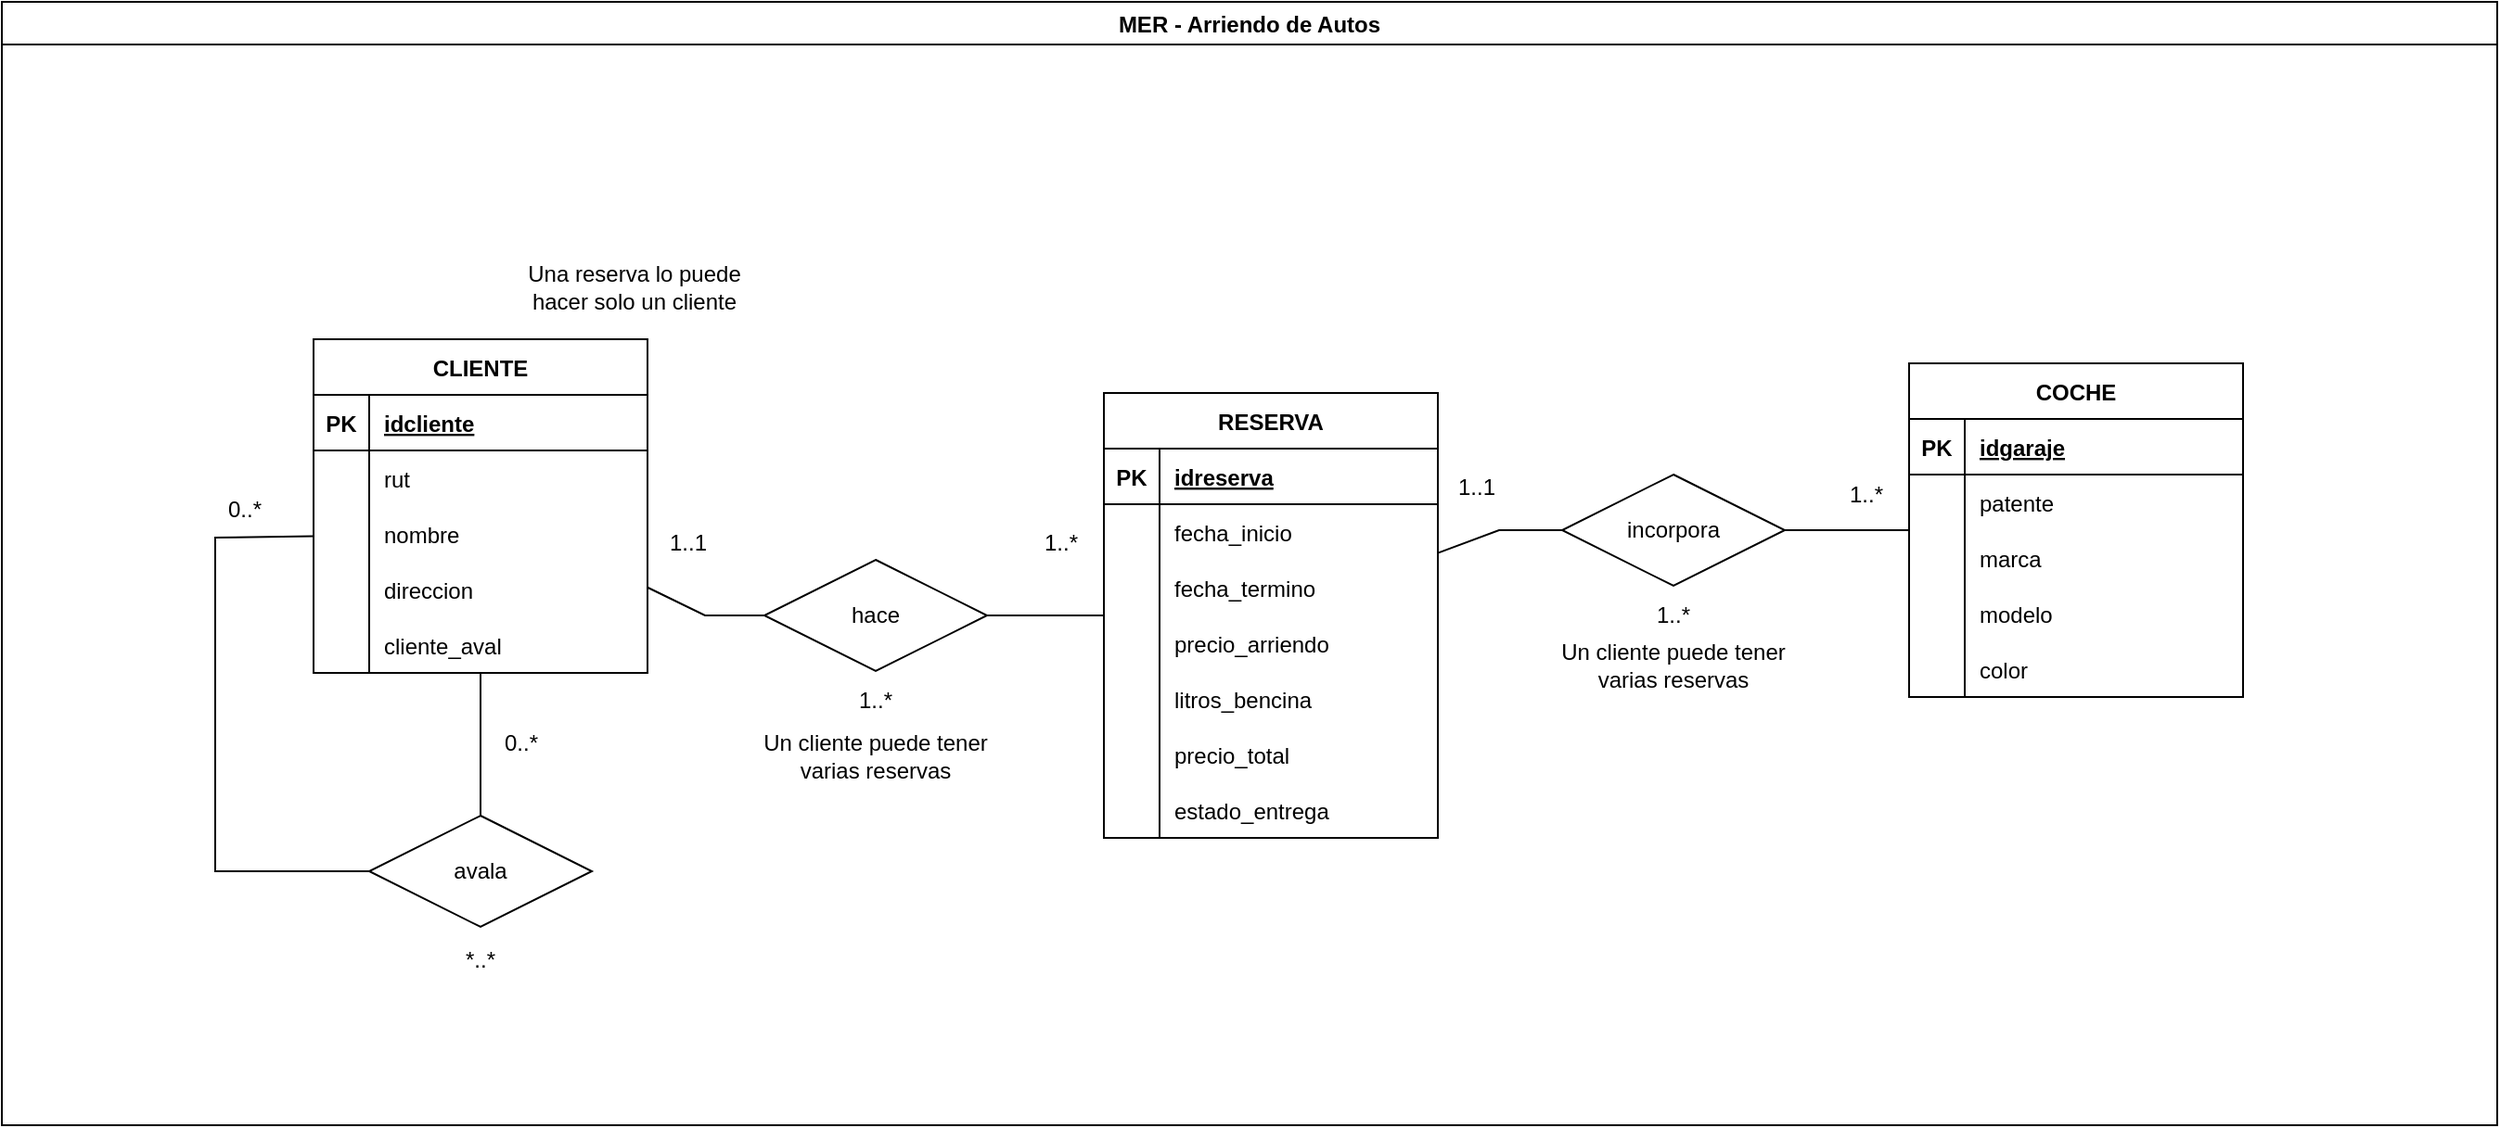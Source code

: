 <mxfile version="20.8.10" type="device" pages="2"><diagram name="Arriendo de Autos" id="on0xJpA4f5LXQlFilFuR"><mxGraphModel dx="1728" dy="1052" grid="0" gridSize="10" guides="1" tooltips="1" connect="1" arrows="1" fold="1" page="1" pageScale="1" pageWidth="4681" pageHeight="3300" math="0" shadow="0"><root><mxCell id="0"/><mxCell id="1" parent="0"/><mxCell id="BoOk0AeEKOpEovu8VOL7-5" value="MER - Arriendo de Autos" style="swimlane;" vertex="1" parent="1"><mxGeometry x="1607" y="869" width="1345" height="606" as="geometry"><mxRectangle x="2313" y="1107" width="176" height="26" as="alternateBounds"/></mxGeometry></mxCell><mxCell id="BoOk0AeEKOpEovu8VOL7-6" value="CLIENTE" style="shape=table;startSize=30;container=1;collapsible=1;childLayout=tableLayout;fixedRows=1;rowLines=0;fontStyle=1;align=center;resizeLast=1;" vertex="1" parent="BoOk0AeEKOpEovu8VOL7-5"><mxGeometry x="168" y="182" width="180" height="180" as="geometry"/></mxCell><mxCell id="BoOk0AeEKOpEovu8VOL7-7" value="" style="shape=tableRow;horizontal=0;startSize=0;swimlaneHead=0;swimlaneBody=0;fillColor=none;collapsible=0;dropTarget=0;points=[[0,0.5],[1,0.5]];portConstraint=eastwest;top=0;left=0;right=0;bottom=1;" vertex="1" parent="BoOk0AeEKOpEovu8VOL7-6"><mxGeometry y="30" width="180" height="30" as="geometry"/></mxCell><mxCell id="BoOk0AeEKOpEovu8VOL7-8" value="PK" style="shape=partialRectangle;connectable=0;fillColor=none;top=0;left=0;bottom=0;right=0;fontStyle=1;overflow=hidden;" vertex="1" parent="BoOk0AeEKOpEovu8VOL7-7"><mxGeometry width="30" height="30" as="geometry"><mxRectangle width="30" height="30" as="alternateBounds"/></mxGeometry></mxCell><mxCell id="BoOk0AeEKOpEovu8VOL7-9" value="idcliente" style="shape=partialRectangle;connectable=0;fillColor=none;top=0;left=0;bottom=0;right=0;align=left;spacingLeft=6;fontStyle=5;overflow=hidden;" vertex="1" parent="BoOk0AeEKOpEovu8VOL7-7"><mxGeometry x="30" width="150" height="30" as="geometry"><mxRectangle width="150" height="30" as="alternateBounds"/></mxGeometry></mxCell><mxCell id="BoOk0AeEKOpEovu8VOL7-10" value="" style="shape=tableRow;horizontal=0;startSize=0;swimlaneHead=0;swimlaneBody=0;fillColor=none;collapsible=0;dropTarget=0;points=[[0,0.5],[1,0.5]];portConstraint=eastwest;top=0;left=0;right=0;bottom=0;" vertex="1" parent="BoOk0AeEKOpEovu8VOL7-6"><mxGeometry y="60" width="180" height="30" as="geometry"/></mxCell><mxCell id="BoOk0AeEKOpEovu8VOL7-11" value="" style="shape=partialRectangle;connectable=0;fillColor=none;top=0;left=0;bottom=0;right=0;editable=1;overflow=hidden;" vertex="1" parent="BoOk0AeEKOpEovu8VOL7-10"><mxGeometry width="30" height="30" as="geometry"><mxRectangle width="30" height="30" as="alternateBounds"/></mxGeometry></mxCell><mxCell id="BoOk0AeEKOpEovu8VOL7-12" value="rut" style="shape=partialRectangle;connectable=0;fillColor=none;top=0;left=0;bottom=0;right=0;align=left;spacingLeft=6;overflow=hidden;" vertex="1" parent="BoOk0AeEKOpEovu8VOL7-10"><mxGeometry x="30" width="150" height="30" as="geometry"><mxRectangle width="150" height="30" as="alternateBounds"/></mxGeometry></mxCell><mxCell id="BoOk0AeEKOpEovu8VOL7-13" value="" style="shape=tableRow;horizontal=0;startSize=0;swimlaneHead=0;swimlaneBody=0;fillColor=none;collapsible=0;dropTarget=0;points=[[0,0.5],[1,0.5]];portConstraint=eastwest;top=0;left=0;right=0;bottom=0;" vertex="1" parent="BoOk0AeEKOpEovu8VOL7-6"><mxGeometry y="90" width="180" height="30" as="geometry"/></mxCell><mxCell id="BoOk0AeEKOpEovu8VOL7-14" value="" style="shape=partialRectangle;connectable=0;fillColor=none;top=0;left=0;bottom=0;right=0;editable=1;overflow=hidden;" vertex="1" parent="BoOk0AeEKOpEovu8VOL7-13"><mxGeometry width="30" height="30" as="geometry"><mxRectangle width="30" height="30" as="alternateBounds"/></mxGeometry></mxCell><mxCell id="BoOk0AeEKOpEovu8VOL7-15" value="nombre" style="shape=partialRectangle;connectable=0;fillColor=none;top=0;left=0;bottom=0;right=0;align=left;spacingLeft=6;overflow=hidden;" vertex="1" parent="BoOk0AeEKOpEovu8VOL7-13"><mxGeometry x="30" width="150" height="30" as="geometry"><mxRectangle width="150" height="30" as="alternateBounds"/></mxGeometry></mxCell><mxCell id="BoOk0AeEKOpEovu8VOL7-16" value="" style="shape=tableRow;horizontal=0;startSize=0;swimlaneHead=0;swimlaneBody=0;fillColor=none;collapsible=0;dropTarget=0;points=[[0,0.5],[1,0.5]];portConstraint=eastwest;top=0;left=0;right=0;bottom=0;" vertex="1" parent="BoOk0AeEKOpEovu8VOL7-6"><mxGeometry y="120" width="180" height="30" as="geometry"/></mxCell><mxCell id="BoOk0AeEKOpEovu8VOL7-17" value="" style="shape=partialRectangle;connectable=0;fillColor=none;top=0;left=0;bottom=0;right=0;editable=1;overflow=hidden;" vertex="1" parent="BoOk0AeEKOpEovu8VOL7-16"><mxGeometry width="30" height="30" as="geometry"><mxRectangle width="30" height="30" as="alternateBounds"/></mxGeometry></mxCell><mxCell id="BoOk0AeEKOpEovu8VOL7-18" value="direccion" style="shape=partialRectangle;connectable=0;fillColor=none;top=0;left=0;bottom=0;right=0;align=left;spacingLeft=6;overflow=hidden;" vertex="1" parent="BoOk0AeEKOpEovu8VOL7-16"><mxGeometry x="30" width="150" height="30" as="geometry"><mxRectangle width="150" height="30" as="alternateBounds"/></mxGeometry></mxCell><mxCell id="BoOk0AeEKOpEovu8VOL7-19" value="" style="shape=tableRow;horizontal=0;startSize=0;swimlaneHead=0;swimlaneBody=0;fillColor=none;collapsible=0;dropTarget=0;points=[[0,0.5],[1,0.5]];portConstraint=eastwest;top=0;left=0;right=0;bottom=0;" vertex="1" parent="BoOk0AeEKOpEovu8VOL7-6"><mxGeometry y="150" width="180" height="30" as="geometry"/></mxCell><mxCell id="BoOk0AeEKOpEovu8VOL7-20" value="" style="shape=partialRectangle;connectable=0;fillColor=none;top=0;left=0;bottom=0;right=0;editable=1;overflow=hidden;" vertex="1" parent="BoOk0AeEKOpEovu8VOL7-19"><mxGeometry width="30" height="30" as="geometry"><mxRectangle width="30" height="30" as="alternateBounds"/></mxGeometry></mxCell><mxCell id="BoOk0AeEKOpEovu8VOL7-21" value="cliente_aval" style="shape=partialRectangle;connectable=0;fillColor=none;top=0;left=0;bottom=0;right=0;align=left;spacingLeft=6;overflow=hidden;" vertex="1" parent="BoOk0AeEKOpEovu8VOL7-19"><mxGeometry x="30" width="150" height="30" as="geometry"><mxRectangle width="150" height="30" as="alternateBounds"/></mxGeometry></mxCell><mxCell id="BoOk0AeEKOpEovu8VOL7-22" value="RESERVA" style="shape=table;startSize=30;container=1;collapsible=1;childLayout=tableLayout;fixedRows=1;rowLines=0;fontStyle=1;align=center;resizeLast=1;" vertex="1" parent="BoOk0AeEKOpEovu8VOL7-5"><mxGeometry x="594" y="211" width="180" height="240" as="geometry"/></mxCell><mxCell id="BoOk0AeEKOpEovu8VOL7-23" value="" style="shape=tableRow;horizontal=0;startSize=0;swimlaneHead=0;swimlaneBody=0;fillColor=none;collapsible=0;dropTarget=0;points=[[0,0.5],[1,0.5]];portConstraint=eastwest;top=0;left=0;right=0;bottom=1;" vertex="1" parent="BoOk0AeEKOpEovu8VOL7-22"><mxGeometry y="30" width="180" height="30" as="geometry"/></mxCell><mxCell id="BoOk0AeEKOpEovu8VOL7-24" value="PK" style="shape=partialRectangle;connectable=0;fillColor=none;top=0;left=0;bottom=0;right=0;fontStyle=1;overflow=hidden;" vertex="1" parent="BoOk0AeEKOpEovu8VOL7-23"><mxGeometry width="30" height="30" as="geometry"><mxRectangle width="30" height="30" as="alternateBounds"/></mxGeometry></mxCell><mxCell id="BoOk0AeEKOpEovu8VOL7-25" value="idreserva" style="shape=partialRectangle;connectable=0;fillColor=none;top=0;left=0;bottom=0;right=0;align=left;spacingLeft=6;fontStyle=5;overflow=hidden;" vertex="1" parent="BoOk0AeEKOpEovu8VOL7-23"><mxGeometry x="30" width="150" height="30" as="geometry"><mxRectangle width="150" height="30" as="alternateBounds"/></mxGeometry></mxCell><mxCell id="BoOk0AeEKOpEovu8VOL7-26" value="" style="shape=tableRow;horizontal=0;startSize=0;swimlaneHead=0;swimlaneBody=0;fillColor=none;collapsible=0;dropTarget=0;points=[[0,0.5],[1,0.5]];portConstraint=eastwest;top=0;left=0;right=0;bottom=0;" vertex="1" parent="BoOk0AeEKOpEovu8VOL7-22"><mxGeometry y="60" width="180" height="30" as="geometry"/></mxCell><mxCell id="BoOk0AeEKOpEovu8VOL7-27" value="" style="shape=partialRectangle;connectable=0;fillColor=none;top=0;left=0;bottom=0;right=0;editable=1;overflow=hidden;" vertex="1" parent="BoOk0AeEKOpEovu8VOL7-26"><mxGeometry width="30" height="30" as="geometry"><mxRectangle width="30" height="30" as="alternateBounds"/></mxGeometry></mxCell><mxCell id="BoOk0AeEKOpEovu8VOL7-28" value="fecha_inicio" style="shape=partialRectangle;connectable=0;fillColor=none;top=0;left=0;bottom=0;right=0;align=left;spacingLeft=6;overflow=hidden;" vertex="1" parent="BoOk0AeEKOpEovu8VOL7-26"><mxGeometry x="30" width="150" height="30" as="geometry"><mxRectangle width="150" height="30" as="alternateBounds"/></mxGeometry></mxCell><mxCell id="BoOk0AeEKOpEovu8VOL7-29" value="" style="shape=tableRow;horizontal=0;startSize=0;swimlaneHead=0;swimlaneBody=0;fillColor=none;collapsible=0;dropTarget=0;points=[[0,0.5],[1,0.5]];portConstraint=eastwest;top=0;left=0;right=0;bottom=0;" vertex="1" parent="BoOk0AeEKOpEovu8VOL7-22"><mxGeometry y="90" width="180" height="30" as="geometry"/></mxCell><mxCell id="BoOk0AeEKOpEovu8VOL7-30" value="" style="shape=partialRectangle;connectable=0;fillColor=none;top=0;left=0;bottom=0;right=0;editable=1;overflow=hidden;" vertex="1" parent="BoOk0AeEKOpEovu8VOL7-29"><mxGeometry width="30" height="30" as="geometry"><mxRectangle width="30" height="30" as="alternateBounds"/></mxGeometry></mxCell><mxCell id="BoOk0AeEKOpEovu8VOL7-31" value="fecha_termino" style="shape=partialRectangle;connectable=0;fillColor=none;top=0;left=0;bottom=0;right=0;align=left;spacingLeft=6;overflow=hidden;" vertex="1" parent="BoOk0AeEKOpEovu8VOL7-29"><mxGeometry x="30" width="150" height="30" as="geometry"><mxRectangle width="150" height="30" as="alternateBounds"/></mxGeometry></mxCell><mxCell id="BoOk0AeEKOpEovu8VOL7-32" value="" style="shape=tableRow;horizontal=0;startSize=0;swimlaneHead=0;swimlaneBody=0;fillColor=none;collapsible=0;dropTarget=0;points=[[0,0.5],[1,0.5]];portConstraint=eastwest;top=0;left=0;right=0;bottom=0;" vertex="1" parent="BoOk0AeEKOpEovu8VOL7-22"><mxGeometry y="120" width="180" height="30" as="geometry"/></mxCell><mxCell id="BoOk0AeEKOpEovu8VOL7-33" value="" style="shape=partialRectangle;connectable=0;fillColor=none;top=0;left=0;bottom=0;right=0;editable=1;overflow=hidden;" vertex="1" parent="BoOk0AeEKOpEovu8VOL7-32"><mxGeometry width="30" height="30" as="geometry"><mxRectangle width="30" height="30" as="alternateBounds"/></mxGeometry></mxCell><mxCell id="BoOk0AeEKOpEovu8VOL7-34" value="precio_arriendo" style="shape=partialRectangle;connectable=0;fillColor=none;top=0;left=0;bottom=0;right=0;align=left;spacingLeft=6;overflow=hidden;" vertex="1" parent="BoOk0AeEKOpEovu8VOL7-32"><mxGeometry x="30" width="150" height="30" as="geometry"><mxRectangle width="150" height="30" as="alternateBounds"/></mxGeometry></mxCell><mxCell id="BoOk0AeEKOpEovu8VOL7-35" value="" style="shape=tableRow;horizontal=0;startSize=0;swimlaneHead=0;swimlaneBody=0;fillColor=none;collapsible=0;dropTarget=0;points=[[0,0.5],[1,0.5]];portConstraint=eastwest;top=0;left=0;right=0;bottom=0;" vertex="1" parent="BoOk0AeEKOpEovu8VOL7-22"><mxGeometry y="150" width="180" height="30" as="geometry"/></mxCell><mxCell id="BoOk0AeEKOpEovu8VOL7-36" value="" style="shape=partialRectangle;connectable=0;fillColor=none;top=0;left=0;bottom=0;right=0;editable=1;overflow=hidden;" vertex="1" parent="BoOk0AeEKOpEovu8VOL7-35"><mxGeometry width="30" height="30" as="geometry"><mxRectangle width="30" height="30" as="alternateBounds"/></mxGeometry></mxCell><mxCell id="BoOk0AeEKOpEovu8VOL7-37" value="litros_bencina" style="shape=partialRectangle;connectable=0;fillColor=none;top=0;left=0;bottom=0;right=0;align=left;spacingLeft=6;overflow=hidden;" vertex="1" parent="BoOk0AeEKOpEovu8VOL7-35"><mxGeometry x="30" width="150" height="30" as="geometry"><mxRectangle width="150" height="30" as="alternateBounds"/></mxGeometry></mxCell><mxCell id="BoOk0AeEKOpEovu8VOL7-38" value="" style="shape=tableRow;horizontal=0;startSize=0;swimlaneHead=0;swimlaneBody=0;fillColor=none;collapsible=0;dropTarget=0;points=[[0,0.5],[1,0.5]];portConstraint=eastwest;top=0;left=0;right=0;bottom=0;" vertex="1" parent="BoOk0AeEKOpEovu8VOL7-22"><mxGeometry y="180" width="180" height="30" as="geometry"/></mxCell><mxCell id="BoOk0AeEKOpEovu8VOL7-39" value="" style="shape=partialRectangle;connectable=0;fillColor=none;top=0;left=0;bottom=0;right=0;editable=1;overflow=hidden;" vertex="1" parent="BoOk0AeEKOpEovu8VOL7-38"><mxGeometry width="30" height="30" as="geometry"><mxRectangle width="30" height="30" as="alternateBounds"/></mxGeometry></mxCell><mxCell id="BoOk0AeEKOpEovu8VOL7-40" value="precio_total" style="shape=partialRectangle;connectable=0;fillColor=none;top=0;left=0;bottom=0;right=0;align=left;spacingLeft=6;overflow=hidden;" vertex="1" parent="BoOk0AeEKOpEovu8VOL7-38"><mxGeometry x="30" width="150" height="30" as="geometry"><mxRectangle width="150" height="30" as="alternateBounds"/></mxGeometry></mxCell><mxCell id="BoOk0AeEKOpEovu8VOL7-41" value="" style="shape=tableRow;horizontal=0;startSize=0;swimlaneHead=0;swimlaneBody=0;fillColor=none;collapsible=0;dropTarget=0;points=[[0,0.5],[1,0.5]];portConstraint=eastwest;top=0;left=0;right=0;bottom=0;" vertex="1" parent="BoOk0AeEKOpEovu8VOL7-22"><mxGeometry y="210" width="180" height="30" as="geometry"/></mxCell><mxCell id="BoOk0AeEKOpEovu8VOL7-42" value="" style="shape=partialRectangle;connectable=0;fillColor=none;top=0;left=0;bottom=0;right=0;editable=1;overflow=hidden;" vertex="1" parent="BoOk0AeEKOpEovu8VOL7-41"><mxGeometry width="30" height="30" as="geometry"><mxRectangle width="30" height="30" as="alternateBounds"/></mxGeometry></mxCell><mxCell id="BoOk0AeEKOpEovu8VOL7-43" value="estado_entrega" style="shape=partialRectangle;connectable=0;fillColor=none;top=0;left=0;bottom=0;right=0;align=left;spacingLeft=6;overflow=hidden;" vertex="1" parent="BoOk0AeEKOpEovu8VOL7-41"><mxGeometry x="30" width="150" height="30" as="geometry"><mxRectangle width="150" height="30" as="alternateBounds"/></mxGeometry></mxCell><mxCell id="BoOk0AeEKOpEovu8VOL7-44" value="COCHE" style="shape=table;startSize=30;container=1;collapsible=1;childLayout=tableLayout;fixedRows=1;rowLines=0;fontStyle=1;align=center;resizeLast=1;" vertex="1" parent="BoOk0AeEKOpEovu8VOL7-5"><mxGeometry x="1028" y="195" width="180" height="180" as="geometry"/></mxCell><mxCell id="BoOk0AeEKOpEovu8VOL7-45" value="" style="shape=tableRow;horizontal=0;startSize=0;swimlaneHead=0;swimlaneBody=0;fillColor=none;collapsible=0;dropTarget=0;points=[[0,0.5],[1,0.5]];portConstraint=eastwest;top=0;left=0;right=0;bottom=1;" vertex="1" parent="BoOk0AeEKOpEovu8VOL7-44"><mxGeometry y="30" width="180" height="30" as="geometry"/></mxCell><mxCell id="BoOk0AeEKOpEovu8VOL7-46" value="PK" style="shape=partialRectangle;connectable=0;fillColor=none;top=0;left=0;bottom=0;right=0;fontStyle=1;overflow=hidden;" vertex="1" parent="BoOk0AeEKOpEovu8VOL7-45"><mxGeometry width="30" height="30" as="geometry"><mxRectangle width="30" height="30" as="alternateBounds"/></mxGeometry></mxCell><mxCell id="BoOk0AeEKOpEovu8VOL7-47" value="idgaraje" style="shape=partialRectangle;connectable=0;fillColor=none;top=0;left=0;bottom=0;right=0;align=left;spacingLeft=6;fontStyle=5;overflow=hidden;" vertex="1" parent="BoOk0AeEKOpEovu8VOL7-45"><mxGeometry x="30" width="150" height="30" as="geometry"><mxRectangle width="150" height="30" as="alternateBounds"/></mxGeometry></mxCell><mxCell id="BoOk0AeEKOpEovu8VOL7-48" value="" style="shape=tableRow;horizontal=0;startSize=0;swimlaneHead=0;swimlaneBody=0;fillColor=none;collapsible=0;dropTarget=0;points=[[0,0.5],[1,0.5]];portConstraint=eastwest;top=0;left=0;right=0;bottom=0;" vertex="1" parent="BoOk0AeEKOpEovu8VOL7-44"><mxGeometry y="60" width="180" height="30" as="geometry"/></mxCell><mxCell id="BoOk0AeEKOpEovu8VOL7-49" value="" style="shape=partialRectangle;connectable=0;fillColor=none;top=0;left=0;bottom=0;right=0;editable=1;overflow=hidden;" vertex="1" parent="BoOk0AeEKOpEovu8VOL7-48"><mxGeometry width="30" height="30" as="geometry"><mxRectangle width="30" height="30" as="alternateBounds"/></mxGeometry></mxCell><mxCell id="BoOk0AeEKOpEovu8VOL7-50" value="patente" style="shape=partialRectangle;connectable=0;fillColor=none;top=0;left=0;bottom=0;right=0;align=left;spacingLeft=6;overflow=hidden;" vertex="1" parent="BoOk0AeEKOpEovu8VOL7-48"><mxGeometry x="30" width="150" height="30" as="geometry"><mxRectangle width="150" height="30" as="alternateBounds"/></mxGeometry></mxCell><mxCell id="BoOk0AeEKOpEovu8VOL7-51" value="" style="shape=tableRow;horizontal=0;startSize=0;swimlaneHead=0;swimlaneBody=0;fillColor=none;collapsible=0;dropTarget=0;points=[[0,0.5],[1,0.5]];portConstraint=eastwest;top=0;left=0;right=0;bottom=0;" vertex="1" parent="BoOk0AeEKOpEovu8VOL7-44"><mxGeometry y="90" width="180" height="30" as="geometry"/></mxCell><mxCell id="BoOk0AeEKOpEovu8VOL7-52" value="" style="shape=partialRectangle;connectable=0;fillColor=none;top=0;left=0;bottom=0;right=0;editable=1;overflow=hidden;" vertex="1" parent="BoOk0AeEKOpEovu8VOL7-51"><mxGeometry width="30" height="30" as="geometry"><mxRectangle width="30" height="30" as="alternateBounds"/></mxGeometry></mxCell><mxCell id="BoOk0AeEKOpEovu8VOL7-53" value="marca" style="shape=partialRectangle;connectable=0;fillColor=none;top=0;left=0;bottom=0;right=0;align=left;spacingLeft=6;overflow=hidden;" vertex="1" parent="BoOk0AeEKOpEovu8VOL7-51"><mxGeometry x="30" width="150" height="30" as="geometry"><mxRectangle width="150" height="30" as="alternateBounds"/></mxGeometry></mxCell><mxCell id="BoOk0AeEKOpEovu8VOL7-54" value="" style="shape=tableRow;horizontal=0;startSize=0;swimlaneHead=0;swimlaneBody=0;fillColor=none;collapsible=0;dropTarget=0;points=[[0,0.5],[1,0.5]];portConstraint=eastwest;top=0;left=0;right=0;bottom=0;" vertex="1" parent="BoOk0AeEKOpEovu8VOL7-44"><mxGeometry y="120" width="180" height="30" as="geometry"/></mxCell><mxCell id="BoOk0AeEKOpEovu8VOL7-55" value="" style="shape=partialRectangle;connectable=0;fillColor=none;top=0;left=0;bottom=0;right=0;editable=1;overflow=hidden;" vertex="1" parent="BoOk0AeEKOpEovu8VOL7-54"><mxGeometry width="30" height="30" as="geometry"><mxRectangle width="30" height="30" as="alternateBounds"/></mxGeometry></mxCell><mxCell id="BoOk0AeEKOpEovu8VOL7-56" value="modelo" style="shape=partialRectangle;connectable=0;fillColor=none;top=0;left=0;bottom=0;right=0;align=left;spacingLeft=6;overflow=hidden;" vertex="1" parent="BoOk0AeEKOpEovu8VOL7-54"><mxGeometry x="30" width="150" height="30" as="geometry"><mxRectangle width="150" height="30" as="alternateBounds"/></mxGeometry></mxCell><mxCell id="BoOk0AeEKOpEovu8VOL7-57" value="" style="shape=tableRow;horizontal=0;startSize=0;swimlaneHead=0;swimlaneBody=0;fillColor=none;collapsible=0;dropTarget=0;points=[[0,0.5],[1,0.5]];portConstraint=eastwest;top=0;left=0;right=0;bottom=0;" vertex="1" parent="BoOk0AeEKOpEovu8VOL7-44"><mxGeometry y="150" width="180" height="30" as="geometry"/></mxCell><mxCell id="BoOk0AeEKOpEovu8VOL7-58" value="" style="shape=partialRectangle;connectable=0;fillColor=none;top=0;left=0;bottom=0;right=0;editable=1;overflow=hidden;" vertex="1" parent="BoOk0AeEKOpEovu8VOL7-57"><mxGeometry width="30" height="30" as="geometry"><mxRectangle width="30" height="30" as="alternateBounds"/></mxGeometry></mxCell><mxCell id="BoOk0AeEKOpEovu8VOL7-59" value="color" style="shape=partialRectangle;connectable=0;fillColor=none;top=0;left=0;bottom=0;right=0;align=left;spacingLeft=6;overflow=hidden;" vertex="1" parent="BoOk0AeEKOpEovu8VOL7-57"><mxGeometry x="30" width="150" height="30" as="geometry"><mxRectangle width="150" height="30" as="alternateBounds"/></mxGeometry></mxCell><mxCell id="BoOk0AeEKOpEovu8VOL7-66" value="Una reserva lo puede hacer solo un cliente" style="text;html=1;strokeColor=none;fillColor=none;align=center;verticalAlign=middle;whiteSpace=wrap;rounded=0;" vertex="1" parent="BoOk0AeEKOpEovu8VOL7-5"><mxGeometry x="271" y="139" width="140" height="30" as="geometry"/></mxCell><mxCell id="BoOk0AeEKOpEovu8VOL7-67" value="hace" style="shape=rhombus;perimeter=rhombusPerimeter;whiteSpace=wrap;html=1;align=center;" vertex="1" parent="BoOk0AeEKOpEovu8VOL7-5"><mxGeometry x="411" y="301" width="120" height="60" as="geometry"/></mxCell><mxCell id="BoOk0AeEKOpEovu8VOL7-68" value="" style="endArrow=none;html=1;rounded=0;" edge="1" parent="BoOk0AeEKOpEovu8VOL7-5" source="BoOk0AeEKOpEovu8VOL7-6" target="BoOk0AeEKOpEovu8VOL7-67"><mxGeometry relative="1" as="geometry"><mxPoint x="432" y="223" as="sourcePoint"/><mxPoint x="592" y="223" as="targetPoint"/><Array as="points"><mxPoint x="379" y="331"/></Array></mxGeometry></mxCell><mxCell id="BoOk0AeEKOpEovu8VOL7-69" value="" style="endArrow=none;html=1;rounded=0;" edge="1" parent="BoOk0AeEKOpEovu8VOL7-5" source="BoOk0AeEKOpEovu8VOL7-67" target="BoOk0AeEKOpEovu8VOL7-22"><mxGeometry relative="1" as="geometry"><mxPoint x="432" y="223" as="sourcePoint"/><mxPoint x="592" y="223" as="targetPoint"/></mxGeometry></mxCell><mxCell id="BoOk0AeEKOpEovu8VOL7-70" value="1..*" style="text;html=1;strokeColor=none;fillColor=none;align=center;verticalAlign=middle;whiteSpace=wrap;rounded=0;" vertex="1" parent="BoOk0AeEKOpEovu8VOL7-5"><mxGeometry x="453" y="362" width="36" height="30" as="geometry"/></mxCell><mxCell id="BoOk0AeEKOpEovu8VOL7-71" value="1..1" style="text;html=1;strokeColor=none;fillColor=none;align=center;verticalAlign=middle;whiteSpace=wrap;rounded=0;" vertex="1" parent="BoOk0AeEKOpEovu8VOL7-5"><mxGeometry x="352" y="277" width="36" height="30" as="geometry"/></mxCell><mxCell id="BoOk0AeEKOpEovu8VOL7-72" value="1..*" style="text;html=1;strokeColor=none;fillColor=none;align=center;verticalAlign=middle;whiteSpace=wrap;rounded=0;" vertex="1" parent="BoOk0AeEKOpEovu8VOL7-5"><mxGeometry x="553" y="277" width="36" height="30" as="geometry"/></mxCell><mxCell id="BoOk0AeEKOpEovu8VOL7-73" value="Un cliente puede tener varias reservas" style="text;html=1;strokeColor=none;fillColor=none;align=center;verticalAlign=middle;whiteSpace=wrap;rounded=0;" vertex="1" parent="BoOk0AeEKOpEovu8VOL7-5"><mxGeometry x="401" y="392" width="140" height="30" as="geometry"/></mxCell><mxCell id="BoOk0AeEKOpEovu8VOL7-74" value="avala" style="shape=rhombus;perimeter=rhombusPerimeter;whiteSpace=wrap;html=1;align=center;" vertex="1" parent="BoOk0AeEKOpEovu8VOL7-5"><mxGeometry x="198" y="439" width="120" height="60" as="geometry"/></mxCell><mxCell id="BoOk0AeEKOpEovu8VOL7-75" value="" style="endArrow=none;html=1;rounded=0;" edge="1" parent="BoOk0AeEKOpEovu8VOL7-5" source="BoOk0AeEKOpEovu8VOL7-74" target="BoOk0AeEKOpEovu8VOL7-6"><mxGeometry relative="1" as="geometry"><mxPoint x="427" y="349" as="sourcePoint"/><mxPoint x="587" y="349" as="targetPoint"/></mxGeometry></mxCell><mxCell id="BoOk0AeEKOpEovu8VOL7-77" value="0..*" style="text;html=1;strokeColor=none;fillColor=none;align=center;verticalAlign=middle;whiteSpace=wrap;rounded=0;" vertex="1" parent="BoOk0AeEKOpEovu8VOL7-5"><mxGeometry x="262" y="385" width="36" height="30" as="geometry"/></mxCell><mxCell id="BoOk0AeEKOpEovu8VOL7-78" value="0..*" style="text;html=1;strokeColor=none;fillColor=none;align=center;verticalAlign=middle;whiteSpace=wrap;rounded=0;" vertex="1" parent="BoOk0AeEKOpEovu8VOL7-5"><mxGeometry x="113" y="259" width="36" height="30" as="geometry"/></mxCell><mxCell id="BoOk0AeEKOpEovu8VOL7-79" value="" style="endArrow=none;html=1;rounded=0;" edge="1" parent="BoOk0AeEKOpEovu8VOL7-5" source="BoOk0AeEKOpEovu8VOL7-74" target="BoOk0AeEKOpEovu8VOL7-13"><mxGeometry relative="1" as="geometry"><mxPoint x="186" y="356" as="sourcePoint"/><mxPoint x="346" y="356" as="targetPoint"/><Array as="points"><mxPoint x="115" y="469"/><mxPoint x="115" y="289"/></Array></mxGeometry></mxCell><mxCell id="BoOk0AeEKOpEovu8VOL7-80" value="*..*" style="text;html=1;strokeColor=none;fillColor=none;align=center;verticalAlign=middle;whiteSpace=wrap;rounded=0;" vertex="1" parent="BoOk0AeEKOpEovu8VOL7-5"><mxGeometry x="240" y="502" width="36" height="30" as="geometry"/></mxCell><mxCell id="BoOk0AeEKOpEovu8VOL7-81" value="incorpora" style="shape=rhombus;perimeter=rhombusPerimeter;whiteSpace=wrap;html=1;align=center;" vertex="1" parent="BoOk0AeEKOpEovu8VOL7-5"><mxGeometry x="841" y="255" width="120" height="60" as="geometry"/></mxCell><mxCell id="BoOk0AeEKOpEovu8VOL7-82" value="" style="endArrow=none;html=1;rounded=0;" edge="1" parent="BoOk0AeEKOpEovu8VOL7-5" source="BoOk0AeEKOpEovu8VOL7-81" target="BoOk0AeEKOpEovu8VOL7-44"><mxGeometry relative="1" as="geometry"><mxPoint x="643" y="191" as="sourcePoint"/><mxPoint x="803" y="191" as="targetPoint"/></mxGeometry></mxCell><mxCell id="BoOk0AeEKOpEovu8VOL7-83" value="" style="endArrow=none;html=1;rounded=0;" edge="1" parent="BoOk0AeEKOpEovu8VOL7-5" source="BoOk0AeEKOpEovu8VOL7-22" target="BoOk0AeEKOpEovu8VOL7-81"><mxGeometry relative="1" as="geometry"><mxPoint x="643" y="191" as="sourcePoint"/><mxPoint x="803" y="191" as="targetPoint"/><Array as="points"><mxPoint x="807" y="285"/></Array></mxGeometry></mxCell><mxCell id="BoOk0AeEKOpEovu8VOL7-86" value="Un cliente puede tener varias reservas" style="text;html=1;strokeColor=none;fillColor=none;align=center;verticalAlign=middle;whiteSpace=wrap;rounded=0;" vertex="1" parent="BoOk0AeEKOpEovu8VOL7-5"><mxGeometry x="831" y="343" width="140" height="30" as="geometry"/></mxCell><mxCell id="BoOk0AeEKOpEovu8VOL7-87" value="1..*" style="text;html=1;strokeColor=none;fillColor=none;align=center;verticalAlign=middle;whiteSpace=wrap;rounded=0;" vertex="1" parent="BoOk0AeEKOpEovu8VOL7-5"><mxGeometry x="883" y="316" width="36" height="30" as="geometry"/></mxCell><mxCell id="BoOk0AeEKOpEovu8VOL7-88" value="1..1" style="text;html=1;strokeColor=none;fillColor=none;align=center;verticalAlign=middle;whiteSpace=wrap;rounded=0;" vertex="1" parent="BoOk0AeEKOpEovu8VOL7-5"><mxGeometry x="777" y="247" width="36" height="30" as="geometry"/></mxCell><mxCell id="BoOk0AeEKOpEovu8VOL7-89" value="1..*" style="text;html=1;strokeColor=none;fillColor=none;align=center;verticalAlign=middle;whiteSpace=wrap;rounded=0;" vertex="1" parent="BoOk0AeEKOpEovu8VOL7-5"><mxGeometry x="987" y="251" width="36" height="30" as="geometry"/></mxCell></root></mxGraphModel></diagram><diagram id="pkV5XSv-n9TFBbkfjUXM" name="Solucion (Profe) Arriendo de Autos"><mxGraphModel dx="909" dy="554" grid="0" gridSize="10" guides="1" tooltips="1" connect="1" arrows="1" fold="1" page="1" pageScale="1" pageWidth="4681" pageHeight="3300" math="0" shadow="0"><root><mxCell id="0"/><mxCell id="1" parent="0"/><mxCell id="fHX_Ppzi5SIe6Or9dFbE-1" value="MER - Arriendo de Autos (Solución Profe)" style="swimlane;" vertex="1" parent="1"><mxGeometry x="1079" y="576" width="1345" height="686" as="geometry"><mxRectangle x="2313" y="1107" width="176" height="26" as="alternateBounds"/></mxGeometry></mxCell><mxCell id="fHX_Ppzi5SIe6Or9dFbE-2" value="CLIENTE" style="shape=table;startSize=30;container=1;collapsible=1;childLayout=tableLayout;fixedRows=1;rowLines=0;fontStyle=1;align=center;resizeLast=1;" vertex="1" parent="fHX_Ppzi5SIe6Or9dFbE-1"><mxGeometry x="173" y="306" width="180" height="180" as="geometry"/></mxCell><mxCell id="fHX_Ppzi5SIe6Or9dFbE-3" value="" style="shape=tableRow;horizontal=0;startSize=0;swimlaneHead=0;swimlaneBody=0;fillColor=none;collapsible=0;dropTarget=0;points=[[0,0.5],[1,0.5]];portConstraint=eastwest;top=0;left=0;right=0;bottom=1;" vertex="1" parent="fHX_Ppzi5SIe6Or9dFbE-2"><mxGeometry y="30" width="180" height="30" as="geometry"/></mxCell><mxCell id="fHX_Ppzi5SIe6Or9dFbE-4" value="PK" style="shape=partialRectangle;connectable=0;fillColor=none;top=0;left=0;bottom=0;right=0;fontStyle=1;overflow=hidden;" vertex="1" parent="fHX_Ppzi5SIe6Or9dFbE-3"><mxGeometry width="30" height="30" as="geometry"><mxRectangle width="30" height="30" as="alternateBounds"/></mxGeometry></mxCell><mxCell id="fHX_Ppzi5SIe6Or9dFbE-5" value="codigo" style="shape=partialRectangle;connectable=0;fillColor=none;top=0;left=0;bottom=0;right=0;align=left;spacingLeft=6;fontStyle=5;overflow=hidden;" vertex="1" parent="fHX_Ppzi5SIe6Or9dFbE-3"><mxGeometry x="30" width="150" height="30" as="geometry"><mxRectangle width="150" height="30" as="alternateBounds"/></mxGeometry></mxCell><mxCell id="fHX_Ppzi5SIe6Or9dFbE-6" value="" style="shape=tableRow;horizontal=0;startSize=0;swimlaneHead=0;swimlaneBody=0;fillColor=none;collapsible=0;dropTarget=0;points=[[0,0.5],[1,0.5]];portConstraint=eastwest;top=0;left=0;right=0;bottom=0;" vertex="1" parent="fHX_Ppzi5SIe6Or9dFbE-2"><mxGeometry y="60" width="180" height="30" as="geometry"/></mxCell><mxCell id="fHX_Ppzi5SIe6Or9dFbE-7" value="" style="shape=partialRectangle;connectable=0;fillColor=none;top=0;left=0;bottom=0;right=0;editable=1;overflow=hidden;" vertex="1" parent="fHX_Ppzi5SIe6Or9dFbE-6"><mxGeometry width="30" height="30" as="geometry"><mxRectangle width="30" height="30" as="alternateBounds"/></mxGeometry></mxCell><mxCell id="fHX_Ppzi5SIe6Or9dFbE-8" value="rut" style="shape=partialRectangle;connectable=0;fillColor=none;top=0;left=0;bottom=0;right=0;align=left;spacingLeft=6;overflow=hidden;" vertex="1" parent="fHX_Ppzi5SIe6Or9dFbE-6"><mxGeometry x="30" width="150" height="30" as="geometry"><mxRectangle width="150" height="30" as="alternateBounds"/></mxGeometry></mxCell><mxCell id="fHX_Ppzi5SIe6Or9dFbE-9" value="" style="shape=tableRow;horizontal=0;startSize=0;swimlaneHead=0;swimlaneBody=0;fillColor=none;collapsible=0;dropTarget=0;points=[[0,0.5],[1,0.5]];portConstraint=eastwest;top=0;left=0;right=0;bottom=0;" vertex="1" parent="fHX_Ppzi5SIe6Or9dFbE-2"><mxGeometry y="90" width="180" height="30" as="geometry"/></mxCell><mxCell id="fHX_Ppzi5SIe6Or9dFbE-10" value="" style="shape=partialRectangle;connectable=0;fillColor=none;top=0;left=0;bottom=0;right=0;editable=1;overflow=hidden;" vertex="1" parent="fHX_Ppzi5SIe6Or9dFbE-9"><mxGeometry width="30" height="30" as="geometry"><mxRectangle width="30" height="30" as="alternateBounds"/></mxGeometry></mxCell><mxCell id="fHX_Ppzi5SIe6Or9dFbE-11" value="nombre" style="shape=partialRectangle;connectable=0;fillColor=none;top=0;left=0;bottom=0;right=0;align=left;spacingLeft=6;overflow=hidden;" vertex="1" parent="fHX_Ppzi5SIe6Or9dFbE-9"><mxGeometry x="30" width="150" height="30" as="geometry"><mxRectangle width="150" height="30" as="alternateBounds"/></mxGeometry></mxCell><mxCell id="fHX_Ppzi5SIe6Or9dFbE-12" value="" style="shape=tableRow;horizontal=0;startSize=0;swimlaneHead=0;swimlaneBody=0;fillColor=none;collapsible=0;dropTarget=0;points=[[0,0.5],[1,0.5]];portConstraint=eastwest;top=0;left=0;right=0;bottom=0;" vertex="1" parent="fHX_Ppzi5SIe6Or9dFbE-2"><mxGeometry y="120" width="180" height="30" as="geometry"/></mxCell><mxCell id="fHX_Ppzi5SIe6Or9dFbE-13" value="" style="shape=partialRectangle;connectable=0;fillColor=none;top=0;left=0;bottom=0;right=0;editable=1;overflow=hidden;" vertex="1" parent="fHX_Ppzi5SIe6Or9dFbE-12"><mxGeometry width="30" height="30" as="geometry"><mxRectangle width="30" height="30" as="alternateBounds"/></mxGeometry></mxCell><mxCell id="fHX_Ppzi5SIe6Or9dFbE-14" value="direccion" style="shape=partialRectangle;connectable=0;fillColor=none;top=0;left=0;bottom=0;right=0;align=left;spacingLeft=6;overflow=hidden;" vertex="1" parent="fHX_Ppzi5SIe6Or9dFbE-12"><mxGeometry x="30" width="150" height="30" as="geometry"><mxRectangle width="150" height="30" as="alternateBounds"/></mxGeometry></mxCell><mxCell id="fHX_Ppzi5SIe6Or9dFbE-15" value="" style="shape=tableRow;horizontal=0;startSize=0;swimlaneHead=0;swimlaneBody=0;fillColor=none;collapsible=0;dropTarget=0;points=[[0,0.5],[1,0.5]];portConstraint=eastwest;top=0;left=0;right=0;bottom=0;" vertex="1" parent="fHX_Ppzi5SIe6Or9dFbE-2"><mxGeometry y="150" width="180" height="30" as="geometry"/></mxCell><mxCell id="fHX_Ppzi5SIe6Or9dFbE-16" value="" style="shape=partialRectangle;connectable=0;fillColor=none;top=0;left=0;bottom=0;right=0;editable=1;overflow=hidden;" vertex="1" parent="fHX_Ppzi5SIe6Or9dFbE-15"><mxGeometry width="30" height="30" as="geometry"><mxRectangle width="30" height="30" as="alternateBounds"/></mxGeometry></mxCell><mxCell id="fHX_Ppzi5SIe6Or9dFbE-17" value="telefono" style="shape=partialRectangle;connectable=0;fillColor=none;top=0;left=0;bottom=0;right=0;align=left;spacingLeft=6;overflow=hidden;" vertex="1" parent="fHX_Ppzi5SIe6Or9dFbE-15"><mxGeometry x="30" width="150" height="30" as="geometry"><mxRectangle width="150" height="30" as="alternateBounds"/></mxGeometry></mxCell><mxCell id="fHX_Ppzi5SIe6Or9dFbE-18" value="RESERVA" style="shape=table;startSize=30;container=1;collapsible=1;childLayout=tableLayout;fixedRows=1;rowLines=0;fontStyle=1;align=center;resizeLast=1;" vertex="1" parent="fHX_Ppzi5SIe6Or9dFbE-1"><mxGeometry x="595" y="350" width="180" height="210" as="geometry"/></mxCell><mxCell id="fHX_Ppzi5SIe6Or9dFbE-19" value="" style="shape=tableRow;horizontal=0;startSize=0;swimlaneHead=0;swimlaneBody=0;fillColor=none;collapsible=0;dropTarget=0;points=[[0,0.5],[1,0.5]];portConstraint=eastwest;top=0;left=0;right=0;bottom=1;" vertex="1" parent="fHX_Ppzi5SIe6Or9dFbE-18"><mxGeometry y="30" width="180" height="30" as="geometry"/></mxCell><mxCell id="fHX_Ppzi5SIe6Or9dFbE-20" value="PK" style="shape=partialRectangle;connectable=0;fillColor=none;top=0;left=0;bottom=0;right=0;fontStyle=1;overflow=hidden;" vertex="1" parent="fHX_Ppzi5SIe6Or9dFbE-19"><mxGeometry width="30" height="30" as="geometry"><mxRectangle width="30" height="30" as="alternateBounds"/></mxGeometry></mxCell><mxCell id="fHX_Ppzi5SIe6Or9dFbE-21" value="numero" style="shape=partialRectangle;connectable=0;fillColor=none;top=0;left=0;bottom=0;right=0;align=left;spacingLeft=6;fontStyle=5;overflow=hidden;" vertex="1" parent="fHX_Ppzi5SIe6Or9dFbE-19"><mxGeometry x="30" width="150" height="30" as="geometry"><mxRectangle width="150" height="30" as="alternateBounds"/></mxGeometry></mxCell><mxCell id="fHX_Ppzi5SIe6Or9dFbE-22" value="" style="shape=tableRow;horizontal=0;startSize=0;swimlaneHead=0;swimlaneBody=0;fillColor=none;collapsible=0;dropTarget=0;points=[[0,0.5],[1,0.5]];portConstraint=eastwest;top=0;left=0;right=0;bottom=0;" vertex="1" parent="fHX_Ppzi5SIe6Or9dFbE-18"><mxGeometry y="60" width="180" height="30" as="geometry"/></mxCell><mxCell id="fHX_Ppzi5SIe6Or9dFbE-23" value="" style="shape=partialRectangle;connectable=0;fillColor=none;top=0;left=0;bottom=0;right=0;editable=1;overflow=hidden;" vertex="1" parent="fHX_Ppzi5SIe6Or9dFbE-22"><mxGeometry width="30" height="30" as="geometry"><mxRectangle width="30" height="30" as="alternateBounds"/></mxGeometry></mxCell><mxCell id="fHX_Ppzi5SIe6Or9dFbE-24" value="fecha_inicio" style="shape=partialRectangle;connectable=0;fillColor=none;top=0;left=0;bottom=0;right=0;align=left;spacingLeft=6;overflow=hidden;" vertex="1" parent="fHX_Ppzi5SIe6Or9dFbE-22"><mxGeometry x="30" width="150" height="30" as="geometry"><mxRectangle width="150" height="30" as="alternateBounds"/></mxGeometry></mxCell><mxCell id="fHX_Ppzi5SIe6Or9dFbE-25" value="" style="shape=tableRow;horizontal=0;startSize=0;swimlaneHead=0;swimlaneBody=0;fillColor=none;collapsible=0;dropTarget=0;points=[[0,0.5],[1,0.5]];portConstraint=eastwest;top=0;left=0;right=0;bottom=0;" vertex="1" parent="fHX_Ppzi5SIe6Or9dFbE-18"><mxGeometry y="90" width="180" height="30" as="geometry"/></mxCell><mxCell id="fHX_Ppzi5SIe6Or9dFbE-26" value="" style="shape=partialRectangle;connectable=0;fillColor=none;top=0;left=0;bottom=0;right=0;editable=1;overflow=hidden;" vertex="1" parent="fHX_Ppzi5SIe6Or9dFbE-25"><mxGeometry width="30" height="30" as="geometry"><mxRectangle width="30" height="30" as="alternateBounds"/></mxGeometry></mxCell><mxCell id="fHX_Ppzi5SIe6Or9dFbE-27" value="fecha_termino" style="shape=partialRectangle;connectable=0;fillColor=none;top=0;left=0;bottom=0;right=0;align=left;spacingLeft=6;overflow=hidden;" vertex="1" parent="fHX_Ppzi5SIe6Or9dFbE-25"><mxGeometry x="30" width="150" height="30" as="geometry"><mxRectangle width="150" height="30" as="alternateBounds"/></mxGeometry></mxCell><mxCell id="fHX_Ppzi5SIe6Or9dFbE-28" value="" style="shape=tableRow;horizontal=0;startSize=0;swimlaneHead=0;swimlaneBody=0;fillColor=none;collapsible=0;dropTarget=0;points=[[0,0.5],[1,0.5]];portConstraint=eastwest;top=0;left=0;right=0;bottom=0;" vertex="1" parent="fHX_Ppzi5SIe6Or9dFbE-18"><mxGeometry y="120" width="180" height="30" as="geometry"/></mxCell><mxCell id="fHX_Ppzi5SIe6Or9dFbE-29" value="" style="shape=partialRectangle;connectable=0;fillColor=none;top=0;left=0;bottom=0;right=0;editable=1;overflow=hidden;" vertex="1" parent="fHX_Ppzi5SIe6Or9dFbE-28"><mxGeometry width="30" height="30" as="geometry"><mxRectangle width="30" height="30" as="alternateBounds"/></mxGeometry></mxCell><mxCell id="fHX_Ppzi5SIe6Or9dFbE-30" value="precio_total" style="shape=partialRectangle;connectable=0;fillColor=none;top=0;left=0;bottom=0;right=0;align=left;spacingLeft=6;overflow=hidden;" vertex="1" parent="fHX_Ppzi5SIe6Or9dFbE-28"><mxGeometry x="30" width="150" height="30" as="geometry"><mxRectangle width="150" height="30" as="alternateBounds"/></mxGeometry></mxCell><mxCell id="fHX_Ppzi5SIe6Or9dFbE-31" value="" style="shape=tableRow;horizontal=0;startSize=0;swimlaneHead=0;swimlaneBody=0;fillColor=none;collapsible=0;dropTarget=0;points=[[0,0.5],[1,0.5]];portConstraint=eastwest;top=0;left=0;right=0;bottom=0;" vertex="1" parent="fHX_Ppzi5SIe6Or9dFbE-18"><mxGeometry y="150" width="180" height="30" as="geometry"/></mxCell><mxCell id="fHX_Ppzi5SIe6Or9dFbE-32" value="" style="shape=partialRectangle;connectable=0;fillColor=none;top=0;left=0;bottom=0;right=0;editable=1;overflow=hidden;" vertex="1" parent="fHX_Ppzi5SIe6Or9dFbE-31"><mxGeometry width="30" height="30" as="geometry"><mxRectangle width="30" height="30" as="alternateBounds"/></mxGeometry></mxCell><mxCell id="fHX_Ppzi5SIe6Or9dFbE-33" value="indicador_entrega" style="shape=partialRectangle;connectable=0;fillColor=none;top=0;left=0;bottom=0;right=0;align=left;spacingLeft=6;overflow=hidden;" vertex="1" parent="fHX_Ppzi5SIe6Or9dFbE-31"><mxGeometry x="30" width="150" height="30" as="geometry"><mxRectangle width="150" height="30" as="alternateBounds"/></mxGeometry></mxCell><mxCell id="fHX_Ppzi5SIe6Or9dFbE-34" value="" style="shape=tableRow;horizontal=0;startSize=0;swimlaneHead=0;swimlaneBody=0;fillColor=none;collapsible=0;dropTarget=0;points=[[0,0.5],[1,0.5]];portConstraint=eastwest;top=0;left=0;right=0;bottom=0;" vertex="1" parent="fHX_Ppzi5SIe6Or9dFbE-18"><mxGeometry y="180" width="180" height="30" as="geometry"/></mxCell><mxCell id="fHX_Ppzi5SIe6Or9dFbE-35" value="" style="shape=partialRectangle;connectable=0;fillColor=none;top=0;left=0;bottom=0;right=0;editable=1;overflow=hidden;" vertex="1" parent="fHX_Ppzi5SIe6Or9dFbE-34"><mxGeometry width="30" height="30" as="geometry"><mxRectangle width="30" height="30" as="alternateBounds"/></mxGeometry></mxCell><mxCell id="fHX_Ppzi5SIe6Or9dFbE-36" value="agencia" style="shape=partialRectangle;connectable=0;fillColor=none;top=0;left=0;bottom=0;right=0;align=left;spacingLeft=6;overflow=hidden;" vertex="1" parent="fHX_Ppzi5SIe6Or9dFbE-34"><mxGeometry x="30" width="150" height="30" as="geometry"><mxRectangle width="150" height="30" as="alternateBounds"/></mxGeometry></mxCell><mxCell id="fHX_Ppzi5SIe6Or9dFbE-40" value="AUTO" style="shape=table;startSize=30;container=1;collapsible=1;childLayout=tableLayout;fixedRows=1;rowLines=0;fontStyle=1;align=center;resizeLast=1;" vertex="1" parent="fHX_Ppzi5SIe6Or9dFbE-1"><mxGeometry x="1031" y="304" width="180" height="210" as="geometry"/></mxCell><mxCell id="fHX_Ppzi5SIe6Or9dFbE-41" value="" style="shape=tableRow;horizontal=0;startSize=0;swimlaneHead=0;swimlaneBody=0;fillColor=none;collapsible=0;dropTarget=0;points=[[0,0.5],[1,0.5]];portConstraint=eastwest;top=0;left=0;right=0;bottom=1;" vertex="1" parent="fHX_Ppzi5SIe6Or9dFbE-40"><mxGeometry y="30" width="180" height="30" as="geometry"/></mxCell><mxCell id="fHX_Ppzi5SIe6Or9dFbE-42" value="PK" style="shape=partialRectangle;connectable=0;fillColor=none;top=0;left=0;bottom=0;right=0;fontStyle=1;overflow=hidden;" vertex="1" parent="fHX_Ppzi5SIe6Or9dFbE-41"><mxGeometry width="30" height="30" as="geometry"><mxRectangle width="30" height="30" as="alternateBounds"/></mxGeometry></mxCell><mxCell id="fHX_Ppzi5SIe6Or9dFbE-43" value="patente" style="shape=partialRectangle;connectable=0;fillColor=none;top=0;left=0;bottom=0;right=0;align=left;spacingLeft=6;fontStyle=5;overflow=hidden;" vertex="1" parent="fHX_Ppzi5SIe6Or9dFbE-41"><mxGeometry x="30" width="150" height="30" as="geometry"><mxRectangle width="150" height="30" as="alternateBounds"/></mxGeometry></mxCell><mxCell id="fHX_Ppzi5SIe6Or9dFbE-44" value="" style="shape=tableRow;horizontal=0;startSize=0;swimlaneHead=0;swimlaneBody=0;fillColor=none;collapsible=0;dropTarget=0;points=[[0,0.5],[1,0.5]];portConstraint=eastwest;top=0;left=0;right=0;bottom=0;" vertex="1" parent="fHX_Ppzi5SIe6Or9dFbE-40"><mxGeometry y="60" width="180" height="30" as="geometry"/></mxCell><mxCell id="fHX_Ppzi5SIe6Or9dFbE-45" value="" style="shape=partialRectangle;connectable=0;fillColor=none;top=0;left=0;bottom=0;right=0;editable=1;overflow=hidden;" vertex="1" parent="fHX_Ppzi5SIe6Or9dFbE-44"><mxGeometry width="30" height="30" as="geometry"><mxRectangle width="30" height="30" as="alternateBounds"/></mxGeometry></mxCell><mxCell id="fHX_Ppzi5SIe6Or9dFbE-46" value="marca" style="shape=partialRectangle;connectable=0;fillColor=none;top=0;left=0;bottom=0;right=0;align=left;spacingLeft=6;overflow=hidden;" vertex="1" parent="fHX_Ppzi5SIe6Or9dFbE-44"><mxGeometry x="30" width="150" height="30" as="geometry"><mxRectangle width="150" height="30" as="alternateBounds"/></mxGeometry></mxCell><mxCell id="fHX_Ppzi5SIe6Or9dFbE-47" value="" style="shape=tableRow;horizontal=0;startSize=0;swimlaneHead=0;swimlaneBody=0;fillColor=none;collapsible=0;dropTarget=0;points=[[0,0.5],[1,0.5]];portConstraint=eastwest;top=0;left=0;right=0;bottom=0;" vertex="1" parent="fHX_Ppzi5SIe6Or9dFbE-40"><mxGeometry y="90" width="180" height="30" as="geometry"/></mxCell><mxCell id="fHX_Ppzi5SIe6Or9dFbE-48" value="" style="shape=partialRectangle;connectable=0;fillColor=none;top=0;left=0;bottom=0;right=0;editable=1;overflow=hidden;" vertex="1" parent="fHX_Ppzi5SIe6Or9dFbE-47"><mxGeometry width="30" height="30" as="geometry"><mxRectangle width="30" height="30" as="alternateBounds"/></mxGeometry></mxCell><mxCell id="fHX_Ppzi5SIe6Or9dFbE-49" value="modelo" style="shape=partialRectangle;connectable=0;fillColor=none;top=0;left=0;bottom=0;right=0;align=left;spacingLeft=6;overflow=hidden;" vertex="1" parent="fHX_Ppzi5SIe6Or9dFbE-47"><mxGeometry x="30" width="150" height="30" as="geometry"><mxRectangle width="150" height="30" as="alternateBounds"/></mxGeometry></mxCell><mxCell id="fHX_Ppzi5SIe6Or9dFbE-50" value="" style="shape=tableRow;horizontal=0;startSize=0;swimlaneHead=0;swimlaneBody=0;fillColor=none;collapsible=0;dropTarget=0;points=[[0,0.5],[1,0.5]];portConstraint=eastwest;top=0;left=0;right=0;bottom=0;" vertex="1" parent="fHX_Ppzi5SIe6Or9dFbE-40"><mxGeometry y="120" width="180" height="30" as="geometry"/></mxCell><mxCell id="fHX_Ppzi5SIe6Or9dFbE-51" value="" style="shape=partialRectangle;connectable=0;fillColor=none;top=0;left=0;bottom=0;right=0;editable=1;overflow=hidden;" vertex="1" parent="fHX_Ppzi5SIe6Or9dFbE-50"><mxGeometry width="30" height="30" as="geometry"><mxRectangle width="30" height="30" as="alternateBounds"/></mxGeometry></mxCell><mxCell id="fHX_Ppzi5SIe6Or9dFbE-52" value="color" style="shape=partialRectangle;connectable=0;fillColor=none;top=0;left=0;bottom=0;right=0;align=left;spacingLeft=6;overflow=hidden;" vertex="1" parent="fHX_Ppzi5SIe6Or9dFbE-50"><mxGeometry x="30" width="150" height="30" as="geometry"><mxRectangle width="150" height="30" as="alternateBounds"/></mxGeometry></mxCell><mxCell id="fHX_Ppzi5SIe6Or9dFbE-53" value="" style="shape=tableRow;horizontal=0;startSize=0;swimlaneHead=0;swimlaneBody=0;fillColor=none;collapsible=0;dropTarget=0;points=[[0,0.5],[1,0.5]];portConstraint=eastwest;top=0;left=0;right=0;bottom=0;" vertex="1" parent="fHX_Ppzi5SIe6Or9dFbE-40"><mxGeometry y="150" width="180" height="30" as="geometry"/></mxCell><mxCell id="fHX_Ppzi5SIe6Or9dFbE-54" value="" style="shape=partialRectangle;connectable=0;fillColor=none;top=0;left=0;bottom=0;right=0;editable=1;overflow=hidden;" vertex="1" parent="fHX_Ppzi5SIe6Or9dFbE-53"><mxGeometry width="30" height="30" as="geometry"><mxRectangle width="30" height="30" as="alternateBounds"/></mxGeometry></mxCell><mxCell id="fHX_Ppzi5SIe6Or9dFbE-55" value="precio" style="shape=partialRectangle;connectable=0;fillColor=none;top=0;left=0;bottom=0;right=0;align=left;spacingLeft=6;overflow=hidden;" vertex="1" parent="fHX_Ppzi5SIe6Or9dFbE-53"><mxGeometry x="30" width="150" height="30" as="geometry"><mxRectangle width="150" height="30" as="alternateBounds"/></mxGeometry></mxCell><mxCell id="SFMCDFWxgTU5rLEboEDX-1" value="" style="shape=tableRow;horizontal=0;startSize=0;swimlaneHead=0;swimlaneBody=0;fillColor=none;collapsible=0;dropTarget=0;points=[[0,0.5],[1,0.5]];portConstraint=eastwest;top=0;left=0;right=0;bottom=0;" vertex="1" parent="fHX_Ppzi5SIe6Or9dFbE-40"><mxGeometry y="180" width="180" height="30" as="geometry"/></mxCell><mxCell id="SFMCDFWxgTU5rLEboEDX-2" value="" style="shape=partialRectangle;connectable=0;fillColor=none;top=0;left=0;bottom=0;right=0;editable=1;overflow=hidden;" vertex="1" parent="SFMCDFWxgTU5rLEboEDX-1"><mxGeometry width="30" height="30" as="geometry"><mxRectangle width="30" height="30" as="alternateBounds"/></mxGeometry></mxCell><mxCell id="SFMCDFWxgTU5rLEboEDX-3" value="garaje" style="shape=partialRectangle;connectable=0;fillColor=none;top=0;left=0;bottom=0;right=0;align=left;spacingLeft=6;overflow=hidden;" vertex="1" parent="SFMCDFWxgTU5rLEboEDX-1"><mxGeometry x="30" width="150" height="30" as="geometry"><mxRectangle width="150" height="30" as="alternateBounds"/></mxGeometry></mxCell><mxCell id="fHX_Ppzi5SIe6Or9dFbE-57" value="hace" style="shape=rhombus;perimeter=rhombusPerimeter;whiteSpace=wrap;html=1;align=center;" vertex="1" parent="fHX_Ppzi5SIe6Or9dFbE-1"><mxGeometry x="416" y="425" width="120" height="60" as="geometry"/></mxCell><mxCell id="fHX_Ppzi5SIe6Or9dFbE-58" value="" style="endArrow=none;html=1;rounded=0;" edge="1" parent="fHX_Ppzi5SIe6Or9dFbE-1" source="fHX_Ppzi5SIe6Or9dFbE-2" target="fHX_Ppzi5SIe6Or9dFbE-57"><mxGeometry relative="1" as="geometry"><mxPoint x="437" y="347" as="sourcePoint"/><mxPoint x="597" y="347" as="targetPoint"/><Array as="points"><mxPoint x="384" y="455"/></Array></mxGeometry></mxCell><mxCell id="fHX_Ppzi5SIe6Or9dFbE-59" value="" style="endArrow=none;html=1;rounded=0;" edge="1" parent="fHX_Ppzi5SIe6Or9dFbE-1" source="fHX_Ppzi5SIe6Or9dFbE-57" target="fHX_Ppzi5SIe6Or9dFbE-18"><mxGeometry relative="1" as="geometry"><mxPoint x="437" y="347" as="sourcePoint"/><mxPoint x="597" y="347" as="targetPoint"/></mxGeometry></mxCell><mxCell id="fHX_Ppzi5SIe6Or9dFbE-60" value="1..*" style="text;html=1;strokeColor=none;fillColor=none;align=center;verticalAlign=middle;whiteSpace=wrap;rounded=0;" vertex="1" parent="fHX_Ppzi5SIe6Or9dFbE-1"><mxGeometry x="458" y="486" width="36" height="30" as="geometry"/></mxCell><mxCell id="fHX_Ppzi5SIe6Or9dFbE-61" value="1..1" style="text;html=1;strokeColor=none;fillColor=none;align=center;verticalAlign=middle;whiteSpace=wrap;rounded=0;" vertex="1" parent="fHX_Ppzi5SIe6Or9dFbE-1"><mxGeometry x="357" y="405" width="36" height="30" as="geometry"/></mxCell><mxCell id="fHX_Ppzi5SIe6Or9dFbE-62" value="1..*" style="text;html=1;strokeColor=none;fillColor=none;align=center;verticalAlign=middle;whiteSpace=wrap;rounded=0;" vertex="1" parent="fHX_Ppzi5SIe6Or9dFbE-1"><mxGeometry x="559" y="419" width="36" height="30" as="geometry"/></mxCell><mxCell id="fHX_Ppzi5SIe6Or9dFbE-64" value="avala" style="shape=rhombus;perimeter=rhombusPerimeter;whiteSpace=wrap;html=1;align=center;" vertex="1" parent="fHX_Ppzi5SIe6Or9dFbE-1"><mxGeometry x="203" y="563" width="120" height="60" as="geometry"/></mxCell><mxCell id="fHX_Ppzi5SIe6Or9dFbE-65" value="" style="endArrow=none;html=1;rounded=0;" edge="1" parent="fHX_Ppzi5SIe6Or9dFbE-1" source="fHX_Ppzi5SIe6Or9dFbE-64" target="fHX_Ppzi5SIe6Or9dFbE-2"><mxGeometry relative="1" as="geometry"><mxPoint x="432" y="473" as="sourcePoint"/><mxPoint x="592" y="473" as="targetPoint"/></mxGeometry></mxCell><mxCell id="fHX_Ppzi5SIe6Or9dFbE-66" value="0..*" style="text;html=1;strokeColor=none;fillColor=none;align=center;verticalAlign=middle;whiteSpace=wrap;rounded=0;" vertex="1" parent="fHX_Ppzi5SIe6Or9dFbE-1"><mxGeometry x="267" y="509" width="36" height="30" as="geometry"/></mxCell><mxCell id="fHX_Ppzi5SIe6Or9dFbE-67" value="0..*" style="text;html=1;strokeColor=none;fillColor=none;align=center;verticalAlign=middle;whiteSpace=wrap;rounded=0;" vertex="1" parent="fHX_Ppzi5SIe6Or9dFbE-1"><mxGeometry x="118" y="383" width="36" height="30" as="geometry"/></mxCell><mxCell id="fHX_Ppzi5SIe6Or9dFbE-68" value="" style="endArrow=none;html=1;rounded=0;" edge="1" parent="fHX_Ppzi5SIe6Or9dFbE-1" source="fHX_Ppzi5SIe6Or9dFbE-64" target="fHX_Ppzi5SIe6Or9dFbE-9"><mxGeometry relative="1" as="geometry"><mxPoint x="191" y="480" as="sourcePoint"/><mxPoint x="351" y="480" as="targetPoint"/><Array as="points"><mxPoint x="120" y="593"/><mxPoint x="120" y="413"/></Array></mxGeometry></mxCell><mxCell id="fHX_Ppzi5SIe6Or9dFbE-69" value="*..*" style="text;html=1;strokeColor=none;fillColor=none;align=center;verticalAlign=middle;whiteSpace=wrap;rounded=0;" vertex="1" parent="fHX_Ppzi5SIe6Or9dFbE-1"><mxGeometry x="245" y="626" width="36" height="30" as="geometry"/></mxCell><mxCell id="fHX_Ppzi5SIe6Or9dFbE-70" value="incorpora" style="shape=rhombus;perimeter=rhombusPerimeter;whiteSpace=wrap;html=1;align=center;" vertex="1" parent="fHX_Ppzi5SIe6Or9dFbE-1"><mxGeometry x="846" y="379" width="120" height="60" as="geometry"/></mxCell><mxCell id="fHX_Ppzi5SIe6Or9dFbE-71" value="" style="endArrow=none;html=1;rounded=0;" edge="1" parent="fHX_Ppzi5SIe6Or9dFbE-1" source="fHX_Ppzi5SIe6Or9dFbE-70" target="fHX_Ppzi5SIe6Or9dFbE-40"><mxGeometry relative="1" as="geometry"><mxPoint x="648" y="315" as="sourcePoint"/><mxPoint x="808" y="315" as="targetPoint"/></mxGeometry></mxCell><mxCell id="fHX_Ppzi5SIe6Or9dFbE-72" value="" style="endArrow=none;html=1;rounded=0;" edge="1" parent="fHX_Ppzi5SIe6Or9dFbE-1" source="fHX_Ppzi5SIe6Or9dFbE-18" target="fHX_Ppzi5SIe6Or9dFbE-70"><mxGeometry relative="1" as="geometry"><mxPoint x="648" y="315" as="sourcePoint"/><mxPoint x="808" y="315" as="targetPoint"/><Array as="points"><mxPoint x="812" y="409"/></Array></mxGeometry></mxCell><mxCell id="fHX_Ppzi5SIe6Or9dFbE-73" value="litros_benc" style="ellipse;whiteSpace=wrap;html=1;align=center;" vertex="1" parent="fHX_Ppzi5SIe6Or9dFbE-1"><mxGeometry x="907" y="241" width="100" height="40" as="geometry"/></mxCell><mxCell id="fHX_Ppzi5SIe6Or9dFbE-74" value="" style="endArrow=none;html=1;rounded=0;" edge="1" parent="fHX_Ppzi5SIe6Or9dFbE-1" source="fHX_Ppzi5SIe6Or9dFbE-70" target="fHX_Ppzi5SIe6Or9dFbE-73"><mxGeometry relative="1" as="geometry"><mxPoint x="791" y="427" as="sourcePoint"/><mxPoint x="950.122" y="283.81" as="targetPoint"/></mxGeometry></mxCell><mxCell id="fHX_Ppzi5SIe6Or9dFbE-76" value="*..*" style="text;html=1;strokeColor=none;fillColor=none;align=center;verticalAlign=middle;whiteSpace=wrap;rounded=0;" vertex="1" parent="fHX_Ppzi5SIe6Or9dFbE-1"><mxGeometry x="888" y="440" width="36" height="30" as="geometry"/></mxCell><mxCell id="fHX_Ppzi5SIe6Or9dFbE-77" value="0..*" style="text;html=1;strokeColor=none;fillColor=none;align=center;verticalAlign=middle;whiteSpace=wrap;rounded=0;" vertex="1" parent="fHX_Ppzi5SIe6Or9dFbE-1"><mxGeometry x="784" y="375" width="36" height="30" as="geometry"/></mxCell><mxCell id="fHX_Ppzi5SIe6Or9dFbE-78" value="1..*" style="text;html=1;strokeColor=none;fillColor=none;align=center;verticalAlign=middle;whiteSpace=wrap;rounded=0;" vertex="1" parent="fHX_Ppzi5SIe6Or9dFbE-1"><mxGeometry x="992" y="375" width="36" height="30" as="geometry"/></mxCell><mxCell id="epQPlYA6Dhmmo3cCtf0j-1" value="** el &lt;i&gt;cliente_aval&lt;/i&gt;&amp;nbsp;no va ya que pertenece a una relación no a un atributo.&lt;br&gt;&lt;br&gt;** en la tabla coche add precio_arriendo y el atributo patente se convierte en &lt;i&gt;pk, &lt;/i&gt;ya que la agencia tambien es dato fijo pero se puede repetir una agencia mas de una&amp;nbsp;&lt;br&gt;vez.&lt;br&gt;&lt;br&gt;** en la tabla reserva add agencia.&lt;br&gt;&lt;br&gt;** Decimos que cuando una relación involucra a una misma entidad (cliente avala o otro cliente =&amp;gt; cliente a cliente), esta relacion es &lt;i style=&quot;&quot;&gt;reflexiva&lt;/i&gt;&amp;nbsp;o&amp;nbsp;&lt;i&gt;recursiva&lt;/i&gt;" style="text;html=1;strokeColor=none;fillColor=none;align=left;verticalAlign=middle;whiteSpace=wrap;rounded=0;" vertex="1" parent="fHX_Ppzi5SIe6Or9dFbE-1"><mxGeometry x="70" y="56" width="906" height="134" as="geometry"/></mxCell></root></mxGraphModel></diagram></mxfile>